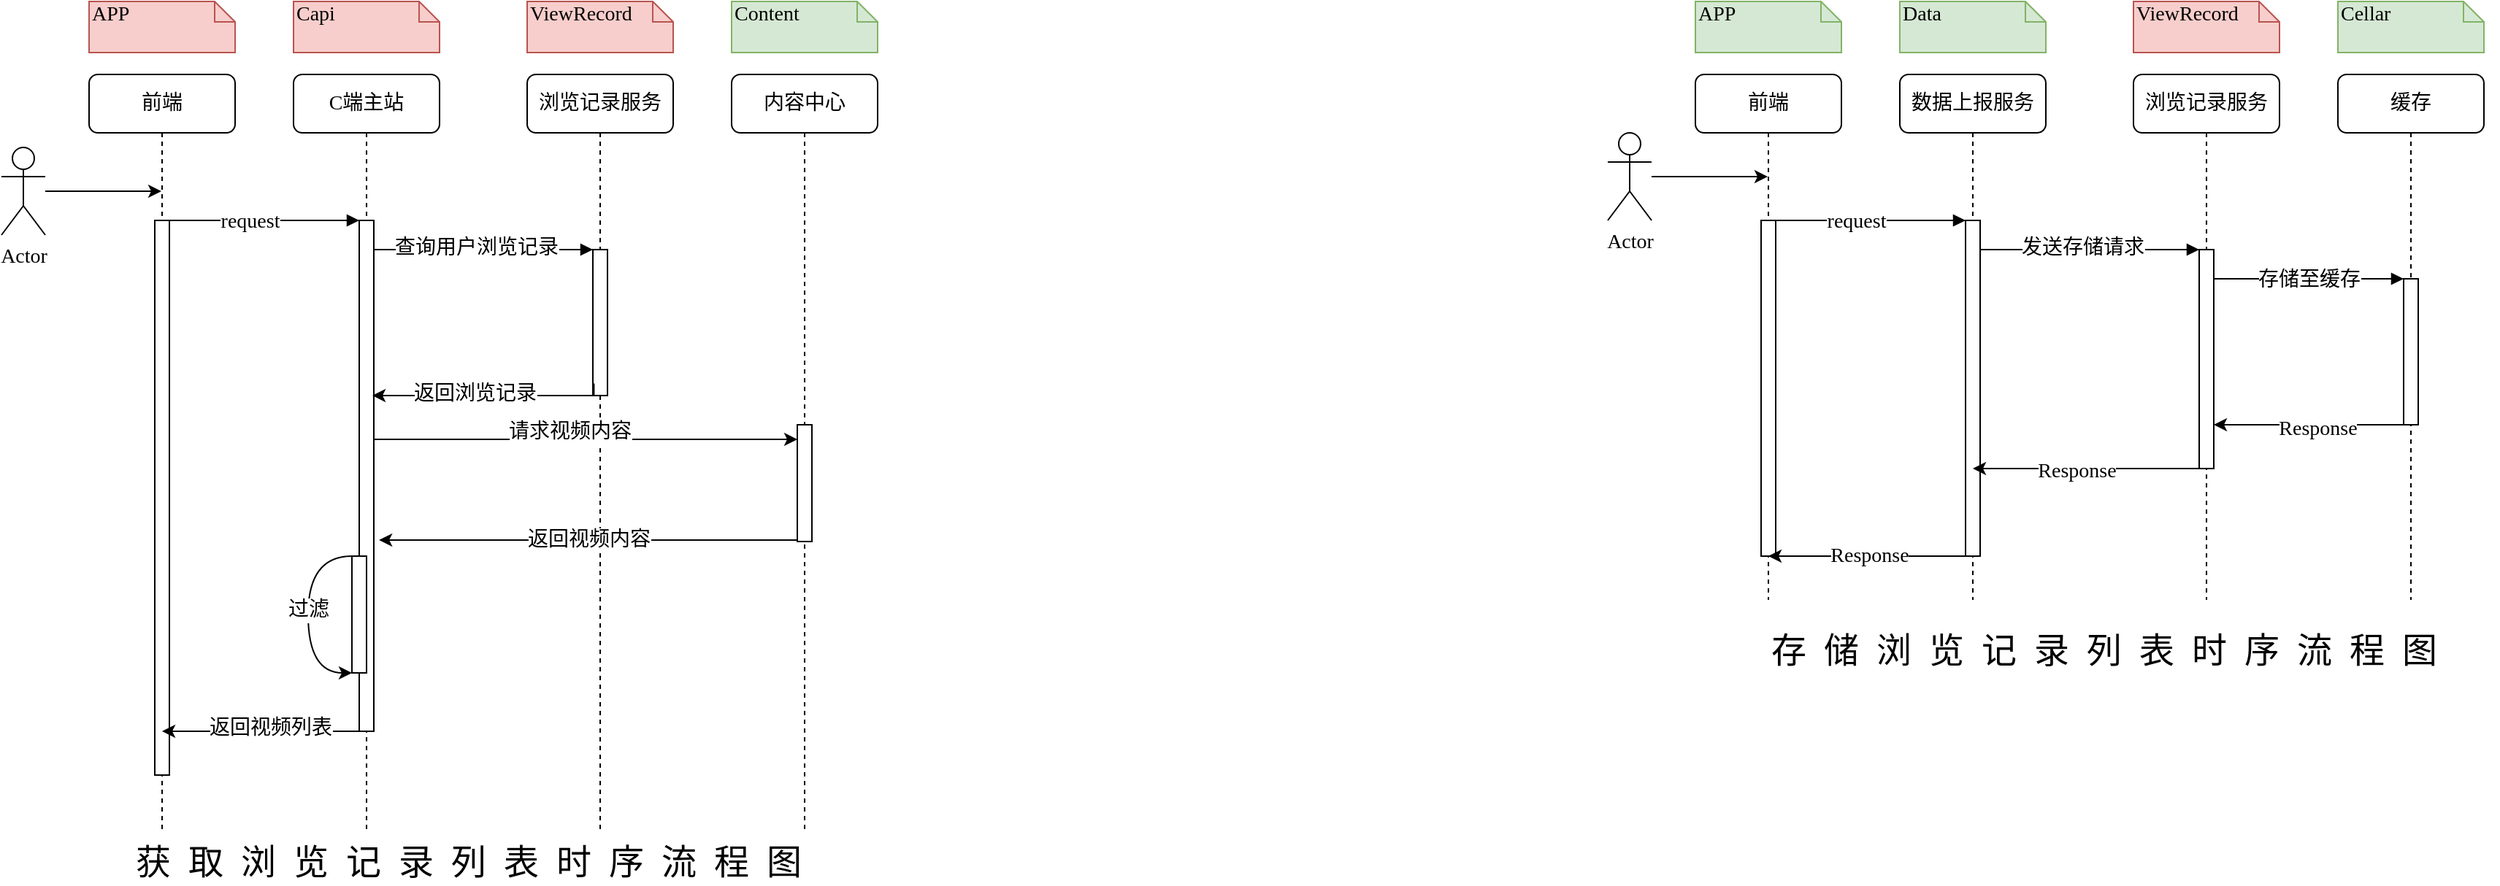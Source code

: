 <mxfile version="24.6.4" type="github">
  <diagram name="Page-1" id="13e1069c-82ec-6db2-03f1-153e76fe0fe0">
    <mxGraphModel dx="1560" dy="993" grid="1" gridSize="10" guides="1" tooltips="1" connect="1" arrows="1" fold="1" page="1" pageScale="1" pageWidth="1100" pageHeight="850" background="none" math="0" shadow="0">
      <root>
        <mxCell id="0" />
        <mxCell id="1" parent="0" />
        <mxCell id="7baba1c4bc27f4b0-2" value="C端主站" style="shape=umlLifeline;perimeter=lifelinePerimeter;whiteSpace=wrap;html=1;container=1;collapsible=0;recursiveResize=0;outlineConnect=0;rounded=1;shadow=0;comic=0;labelBackgroundColor=none;strokeWidth=1;fontFamily=Times New Roman;fontSize=14;align=center;" parent="1" vertex="1">
          <mxGeometry x="250" y="160" width="100" height="520" as="geometry" />
        </mxCell>
        <mxCell id="7baba1c4bc27f4b0-10" value="" style="html=1;points=[];perimeter=orthogonalPerimeter;rounded=0;shadow=0;comic=0;labelBackgroundColor=none;strokeWidth=1;fontFamily=Times New Roman;fontSize=14;align=center;" parent="7baba1c4bc27f4b0-2" vertex="1">
          <mxGeometry x="45" y="100" width="10" height="350" as="geometry" />
        </mxCell>
        <mxCell id="ckciVchae2wgMNy-nu8Z-65" style="edgeStyle=orthogonalEdgeStyle;shape=connector;rounded=0;orthogonalLoop=1;jettySize=auto;html=1;strokeColor=default;align=center;verticalAlign=middle;fontFamily=Times New Roman;fontSize=14;fontColor=default;labelBackgroundColor=default;endArrow=classic;curved=1;exitX=0;exitY=0;exitDx=0;exitDy=0;entryX=0;entryY=1;entryDx=0;entryDy=0;" edge="1" parent="7baba1c4bc27f4b0-2" source="ckciVchae2wgMNy-nu8Z-64" target="ckciVchae2wgMNy-nu8Z-64">
          <mxGeometry relative="1" as="geometry">
            <mxPoint x="-10" y="360" as="targetPoint" />
            <Array as="points">
              <mxPoint x="10" y="330" />
              <mxPoint x="10" y="410" />
            </Array>
          </mxGeometry>
        </mxCell>
        <mxCell id="ckciVchae2wgMNy-nu8Z-66" value="过滤" style="edgeLabel;html=1;align=center;verticalAlign=middle;resizable=0;points=[];fontFamily=Times New Roman;fontSize=14;fontColor=default;labelBackgroundColor=default;" vertex="1" connectable="0" parent="ckciVchae2wgMNy-nu8Z-65">
          <mxGeometry x="-0.052" relative="1" as="geometry">
            <mxPoint as="offset" />
          </mxGeometry>
        </mxCell>
        <mxCell id="ckciVchae2wgMNy-nu8Z-64" value="" style="rounded=0;whiteSpace=wrap;html=1;fontFamily=Times New Roman;fontSize=14;fontColor=default;labelBackgroundColor=default;" vertex="1" parent="7baba1c4bc27f4b0-2">
          <mxGeometry x="40" y="330" width="10" height="80" as="geometry" />
        </mxCell>
        <mxCell id="7baba1c4bc27f4b0-3" value="浏览记录服务" style="shape=umlLifeline;perimeter=lifelinePerimeter;whiteSpace=wrap;html=1;container=1;collapsible=0;recursiveResize=0;outlineConnect=0;rounded=1;shadow=0;comic=0;labelBackgroundColor=none;strokeWidth=1;fontFamily=Times New Roman;fontSize=14;align=center;" parent="1" vertex="1">
          <mxGeometry x="410" y="160" width="100" height="520" as="geometry" />
        </mxCell>
        <mxCell id="7baba1c4bc27f4b0-13" value="" style="html=1;points=[];perimeter=orthogonalPerimeter;rounded=0;shadow=0;comic=0;labelBackgroundColor=none;strokeWidth=1;fontFamily=Times New Roman;fontSize=14;align=center;" parent="7baba1c4bc27f4b0-3" vertex="1">
          <mxGeometry x="45" y="120" width="10" height="100" as="geometry" />
        </mxCell>
        <mxCell id="7baba1c4bc27f4b0-4" value="内容中心" style="shape=umlLifeline;perimeter=lifelinePerimeter;whiteSpace=wrap;html=1;container=1;collapsible=0;recursiveResize=0;outlineConnect=0;rounded=1;shadow=0;comic=0;labelBackgroundColor=none;strokeWidth=1;fontFamily=Times New Roman;fontSize=14;align=center;" parent="1" vertex="1">
          <mxGeometry x="550" y="160" width="100" height="520" as="geometry" />
        </mxCell>
        <mxCell id="ckciVchae2wgMNy-nu8Z-61" style="shape=connector;rounded=0;orthogonalLoop=1;jettySize=auto;html=1;entryX=1.358;entryY=0.786;entryDx=0;entryDy=0;entryPerimeter=0;strokeColor=default;align=center;verticalAlign=middle;fontFamily=Times New Roman;fontSize=14;fontColor=default;labelBackgroundColor=default;endArrow=classic;" edge="1" parent="7baba1c4bc27f4b0-4">
          <mxGeometry relative="1" as="geometry">
            <mxPoint x="45" y="318.95" as="sourcePoint" />
            <mxPoint x="-241.42" y="318.95" as="targetPoint" />
          </mxGeometry>
        </mxCell>
        <mxCell id="ckciVchae2wgMNy-nu8Z-62" value="返回视频内容" style="edgeLabel;html=1;align=center;verticalAlign=middle;resizable=0;points=[];fontFamily=Times New Roman;fontSize=14;fontColor=default;labelBackgroundColor=default;" vertex="1" connectable="0" parent="ckciVchae2wgMNy-nu8Z-61">
          <mxGeometry x="0.0" relative="1" as="geometry">
            <mxPoint as="offset" />
          </mxGeometry>
        </mxCell>
        <mxCell id="7baba1c4bc27f4b0-8" value="前端" style="shape=umlLifeline;perimeter=lifelinePerimeter;whiteSpace=wrap;html=1;container=1;collapsible=0;recursiveResize=0;outlineConnect=0;rounded=1;shadow=0;comic=0;labelBackgroundColor=none;strokeWidth=1;fontFamily=Times New Roman;fontSize=14;align=center;" parent="1" vertex="1">
          <mxGeometry x="110" y="160" width="100" height="520" as="geometry" />
        </mxCell>
        <mxCell id="7baba1c4bc27f4b0-9" value="" style="html=1;points=[];perimeter=orthogonalPerimeter;rounded=0;shadow=0;comic=0;labelBackgroundColor=none;strokeWidth=1;fontFamily=Times New Roman;fontSize=14;align=center;" parent="7baba1c4bc27f4b0-8" vertex="1">
          <mxGeometry x="45" y="100" width="10" height="380" as="geometry" />
        </mxCell>
        <mxCell id="7baba1c4bc27f4b0-16" value="" style="html=1;points=[];perimeter=orthogonalPerimeter;rounded=0;shadow=0;comic=0;labelBackgroundColor=none;strokeWidth=1;fontFamily=Times New Roman;fontSize=14;align=center;" parent="1" vertex="1">
          <mxGeometry x="595" y="400" width="10" height="80" as="geometry" />
        </mxCell>
        <mxCell id="7baba1c4bc27f4b0-11" value="" style="html=1;verticalAlign=bottom;endArrow=block;entryX=0;entryY=0;labelBackgroundColor=none;fontFamily=Times New Roman;fontSize=14;edgeStyle=elbowEdgeStyle;elbow=vertical;" parent="1" source="7baba1c4bc27f4b0-9" target="7baba1c4bc27f4b0-10" edge="1">
          <mxGeometry relative="1" as="geometry">
            <mxPoint x="230" y="270" as="sourcePoint" />
          </mxGeometry>
        </mxCell>
        <mxCell id="ckciVchae2wgMNy-nu8Z-6" value="request" style="edgeLabel;html=1;align=center;verticalAlign=middle;resizable=0;points=[];fontFamily=Times New Roman;fontSize=14;" vertex="1" connectable="0" parent="7baba1c4bc27f4b0-11">
          <mxGeometry x="-0.154" y="-1" relative="1" as="geometry">
            <mxPoint as="offset" />
          </mxGeometry>
        </mxCell>
        <mxCell id="7baba1c4bc27f4b0-14" value="" style="html=1;verticalAlign=bottom;endArrow=block;entryX=0;entryY=0;labelBackgroundColor=none;fontFamily=Times New Roman;fontSize=14;edgeStyle=elbowEdgeStyle;elbow=vertical;" parent="1" source="7baba1c4bc27f4b0-10" target="7baba1c4bc27f4b0-13" edge="1">
          <mxGeometry relative="1" as="geometry">
            <mxPoint x="380" y="280" as="sourcePoint" />
          </mxGeometry>
        </mxCell>
        <mxCell id="ckciVchae2wgMNy-nu8Z-4" value="查询用户浏览记录" style="edgeLabel;html=1;align=center;verticalAlign=middle;resizable=0;points=[];fontFamily=Times New Roman;fontSize=14;" vertex="1" connectable="0" parent="7baba1c4bc27f4b0-14">
          <mxGeometry x="-0.068" y="1" relative="1" as="geometry">
            <mxPoint as="offset" />
          </mxGeometry>
        </mxCell>
        <mxCell id="7baba1c4bc27f4b0-40" value="APP" style="shape=note;whiteSpace=wrap;html=1;size=14;verticalAlign=top;align=left;spacingTop=-6;rounded=0;shadow=0;comic=0;labelBackgroundColor=none;strokeWidth=1;fontFamily=Times New Roman;fontSize=14;fillColor=#f8cecc;strokeColor=#b85450;" parent="1" vertex="1">
          <mxGeometry x="110" y="110" width="100" height="35" as="geometry" />
        </mxCell>
        <mxCell id="7baba1c4bc27f4b0-41" value="Capi" style="shape=note;whiteSpace=wrap;html=1;size=14;verticalAlign=top;align=left;spacingTop=-6;rounded=0;shadow=0;comic=0;labelBackgroundColor=none;strokeWidth=1;fontFamily=Times New Roman;fontSize=14;fillColor=#f8cecc;strokeColor=#b85450;" parent="1" vertex="1">
          <mxGeometry x="250" y="110" width="100" height="35" as="geometry" />
        </mxCell>
        <mxCell id="7baba1c4bc27f4b0-42" value="ViewRecord" style="shape=note;whiteSpace=wrap;html=1;size=14;verticalAlign=top;align=left;spacingTop=-6;rounded=0;shadow=0;comic=0;labelBackgroundColor=none;strokeWidth=1;fontFamily=Times New Roman;fontSize=14;fillColor=#f8cecc;strokeColor=#b85450;" parent="1" vertex="1">
          <mxGeometry x="410" y="110" width="100" height="35" as="geometry" />
        </mxCell>
        <mxCell id="7baba1c4bc27f4b0-43" value="Content" style="shape=note;whiteSpace=wrap;html=1;size=14;verticalAlign=top;align=left;spacingTop=-6;rounded=0;shadow=0;comic=0;labelBackgroundColor=none;strokeWidth=1;fontFamily=Times New Roman;fontSize=14;fillColor=#d5e8d4;strokeColor=#82b366;" parent="1" vertex="1">
          <mxGeometry x="550" y="110" width="100" height="35" as="geometry" />
        </mxCell>
        <mxCell id="ckciVchae2wgMNy-nu8Z-69" style="edgeStyle=none;shape=connector;rounded=0;orthogonalLoop=1;jettySize=auto;html=1;strokeColor=default;align=center;verticalAlign=middle;fontFamily=Times New Roman;fontSize=14;fontColor=default;labelBackgroundColor=default;endArrow=classic;" edge="1" parent="1" source="ckciVchae2wgMNy-nu8Z-1" target="7baba1c4bc27f4b0-8">
          <mxGeometry relative="1" as="geometry" />
        </mxCell>
        <mxCell id="ckciVchae2wgMNy-nu8Z-1" value="Actor" style="shape=umlActor;verticalLabelPosition=bottom;verticalAlign=top;html=1;fontFamily=Times New Roman;fontSize=14;" vertex="1" parent="1">
          <mxGeometry x="50" y="210" width="30" height="60" as="geometry" />
        </mxCell>
        <mxCell id="ckciVchae2wgMNy-nu8Z-2" style="edgeStyle=orthogonalEdgeStyle;rounded=0;orthogonalLoop=1;jettySize=auto;html=1;exitX=0.071;exitY=0.918;exitDx=0;exitDy=0;exitPerimeter=0;fontFamily=Times New Roman;fontSize=14;" edge="1" parent="1" source="7baba1c4bc27f4b0-13">
          <mxGeometry relative="1" as="geometry">
            <mxPoint x="304" y="380" as="targetPoint" />
            <Array as="points">
              <mxPoint x="456" y="380" />
            </Array>
          </mxGeometry>
        </mxCell>
        <mxCell id="ckciVchae2wgMNy-nu8Z-3" value="返回浏览记录" style="edgeLabel;html=1;align=center;verticalAlign=middle;resizable=0;points=[];fontFamily=Times New Roman;fontSize=14;" vertex="1" connectable="0" parent="ckciVchae2wgMNy-nu8Z-2">
          <mxGeometry x="0.134" y="-1" relative="1" as="geometry">
            <mxPoint as="offset" />
          </mxGeometry>
        </mxCell>
        <mxCell id="ckciVchae2wgMNy-nu8Z-7" value="数据上报服务" style="shape=umlLifeline;perimeter=lifelinePerimeter;whiteSpace=wrap;html=1;container=1;collapsible=0;recursiveResize=0;outlineConnect=0;rounded=1;shadow=0;comic=0;labelBackgroundColor=none;strokeWidth=1;fontFamily=Times New Roman;fontSize=14;align=center;" vertex="1" parent="1">
          <mxGeometry x="1350" y="160" width="100" height="360" as="geometry" />
        </mxCell>
        <mxCell id="ckciVchae2wgMNy-nu8Z-8" value="" style="html=1;points=[];perimeter=orthogonalPerimeter;rounded=0;shadow=0;comic=0;labelBackgroundColor=none;strokeWidth=1;fontFamily=Times New Roman;fontSize=14;align=center;" vertex="1" parent="ckciVchae2wgMNy-nu8Z-7">
          <mxGeometry x="45" y="100" width="10" height="230" as="geometry" />
        </mxCell>
        <mxCell id="ckciVchae2wgMNy-nu8Z-9" value="浏览记录服务" style="shape=umlLifeline;perimeter=lifelinePerimeter;whiteSpace=wrap;html=1;container=1;collapsible=0;recursiveResize=0;outlineConnect=0;rounded=1;shadow=0;comic=0;labelBackgroundColor=none;strokeWidth=1;fontFamily=Times New Roman;fontSize=14;align=center;" vertex="1" parent="1">
          <mxGeometry x="1510" y="160" width="100" height="360" as="geometry" />
        </mxCell>
        <mxCell id="ckciVchae2wgMNy-nu8Z-10" value="" style="html=1;points=[];perimeter=orthogonalPerimeter;rounded=0;shadow=0;comic=0;labelBackgroundColor=none;strokeWidth=1;fontFamily=Times New Roman;fontSize=14;align=center;" vertex="1" parent="ckciVchae2wgMNy-nu8Z-9">
          <mxGeometry x="45" y="120" width="10" height="150" as="geometry" />
        </mxCell>
        <mxCell id="ckciVchae2wgMNy-nu8Z-11" value="缓存" style="shape=umlLifeline;perimeter=lifelinePerimeter;whiteSpace=wrap;html=1;container=1;collapsible=0;recursiveResize=0;outlineConnect=0;rounded=1;shadow=0;comic=0;labelBackgroundColor=none;strokeWidth=1;fontFamily=Times New Roman;fontSize=14;align=center;" vertex="1" parent="1">
          <mxGeometry x="1650" y="160" width="100" height="360" as="geometry" />
        </mxCell>
        <mxCell id="ckciVchae2wgMNy-nu8Z-15" value="前端" style="shape=umlLifeline;perimeter=lifelinePerimeter;whiteSpace=wrap;html=1;container=1;collapsible=0;recursiveResize=0;outlineConnect=0;rounded=1;shadow=0;comic=0;labelBackgroundColor=none;strokeWidth=1;fontFamily=Times New Roman;fontSize=14;align=center;" vertex="1" parent="1">
          <mxGeometry x="1210" y="160" width="100" height="360" as="geometry" />
        </mxCell>
        <mxCell id="ckciVchae2wgMNy-nu8Z-16" value="" style="html=1;points=[];perimeter=orthogonalPerimeter;rounded=0;shadow=0;comic=0;labelBackgroundColor=none;strokeWidth=1;fontFamily=Times New Roman;fontSize=14;align=center;" vertex="1" parent="ckciVchae2wgMNy-nu8Z-15">
          <mxGeometry x="45" y="100" width="10" height="230" as="geometry" />
        </mxCell>
        <mxCell id="ckciVchae2wgMNy-nu8Z-17" value="" style="html=1;points=[];perimeter=orthogonalPerimeter;rounded=0;shadow=0;comic=0;labelBackgroundColor=none;strokeWidth=1;fontFamily=Times New Roman;fontSize=14;align=center;" vertex="1" parent="1">
          <mxGeometry x="1695" y="300" width="10" height="100" as="geometry" />
        </mxCell>
        <mxCell id="ckciVchae2wgMNy-nu8Z-18" value="" style="html=1;verticalAlign=bottom;endArrow=block;labelBackgroundColor=none;fontFamily=Times New Roman;fontSize=14;edgeStyle=elbowEdgeStyle;elbow=vertical;" edge="1" parent="1" source="ckciVchae2wgMNy-nu8Z-10" target="ckciVchae2wgMNy-nu8Z-17">
          <mxGeometry relative="1" as="geometry">
            <mxPoint x="1620" y="300" as="sourcePoint" />
            <Array as="points">
              <mxPoint x="1570" y="300" />
            </Array>
          </mxGeometry>
        </mxCell>
        <mxCell id="ckciVchae2wgMNy-nu8Z-49" value="存储至缓存" style="edgeLabel;html=1;align=center;verticalAlign=middle;resizable=0;points=[];fontFamily=Times New Roman;fontSize=14;" vertex="1" connectable="0" parent="ckciVchae2wgMNy-nu8Z-18">
          <mxGeometry x="0.002" y="-1" relative="1" as="geometry">
            <mxPoint as="offset" />
          </mxGeometry>
        </mxCell>
        <mxCell id="ckciVchae2wgMNy-nu8Z-30" value="" style="html=1;verticalAlign=bottom;endArrow=block;entryX=0;entryY=0;labelBackgroundColor=none;fontFamily=Times New Roman;fontSize=14;edgeStyle=elbowEdgeStyle;elbow=vertical;" edge="1" parent="1" source="ckciVchae2wgMNy-nu8Z-16" target="ckciVchae2wgMNy-nu8Z-8">
          <mxGeometry relative="1" as="geometry">
            <mxPoint x="1330" y="270" as="sourcePoint" />
          </mxGeometry>
        </mxCell>
        <mxCell id="ckciVchae2wgMNy-nu8Z-31" value="request" style="edgeLabel;html=1;align=center;verticalAlign=middle;resizable=0;points=[];fontFamily=Times New Roman;fontSize=14;" vertex="1" connectable="0" parent="ckciVchae2wgMNy-nu8Z-30">
          <mxGeometry x="-0.154" y="-1" relative="1" as="geometry">
            <mxPoint as="offset" />
          </mxGeometry>
        </mxCell>
        <mxCell id="ckciVchae2wgMNy-nu8Z-32" value="" style="html=1;verticalAlign=bottom;endArrow=block;entryX=0;entryY=0;labelBackgroundColor=none;fontFamily=Times New Roman;fontSize=14;edgeStyle=elbowEdgeStyle;elbow=vertical;" edge="1" parent="1" source="ckciVchae2wgMNy-nu8Z-8" target="ckciVchae2wgMNy-nu8Z-10">
          <mxGeometry relative="1" as="geometry">
            <mxPoint x="1480" y="280" as="sourcePoint" />
          </mxGeometry>
        </mxCell>
        <mxCell id="ckciVchae2wgMNy-nu8Z-33" value="发送存储请求" style="edgeLabel;html=1;align=center;verticalAlign=middle;resizable=0;points=[];fontFamily=Times New Roman;fontSize=14;" vertex="1" connectable="0" parent="ckciVchae2wgMNy-nu8Z-32">
          <mxGeometry x="-0.068" y="1" relative="1" as="geometry">
            <mxPoint as="offset" />
          </mxGeometry>
        </mxCell>
        <mxCell id="ckciVchae2wgMNy-nu8Z-39" value="APP" style="shape=note;whiteSpace=wrap;html=1;size=14;verticalAlign=top;align=left;spacingTop=-6;rounded=0;shadow=0;comic=0;labelBackgroundColor=none;strokeWidth=1;fontFamily=Times New Roman;fontSize=14;fillColor=#d5e8d4;strokeColor=#82b366;" vertex="1" parent="1">
          <mxGeometry x="1210" y="110" width="100" height="35" as="geometry" />
        </mxCell>
        <mxCell id="ckciVchae2wgMNy-nu8Z-40" value="Data" style="shape=note;whiteSpace=wrap;html=1;size=14;verticalAlign=top;align=left;spacingTop=-6;rounded=0;shadow=0;comic=0;labelBackgroundColor=none;strokeWidth=1;fontFamily=Times New Roman;fontSize=14;fillColor=#d5e8d4;strokeColor=#82b366;" vertex="1" parent="1">
          <mxGeometry x="1350" y="110" width="100" height="35" as="geometry" />
        </mxCell>
        <mxCell id="ckciVchae2wgMNy-nu8Z-41" value="ViewRecord" style="shape=note;whiteSpace=wrap;html=1;size=14;verticalAlign=top;align=left;spacingTop=-6;rounded=0;shadow=0;comic=0;labelBackgroundColor=none;strokeWidth=1;fontFamily=Times New Roman;fontSize=14;fillColor=#f8cecc;strokeColor=#b85450;" vertex="1" parent="1">
          <mxGeometry x="1510" y="110" width="100" height="35" as="geometry" />
        </mxCell>
        <mxCell id="ckciVchae2wgMNy-nu8Z-42" value="Cellar" style="shape=note;whiteSpace=wrap;html=1;size=14;verticalAlign=top;align=left;spacingTop=-6;rounded=0;shadow=0;comic=0;labelBackgroundColor=none;strokeWidth=1;fontFamily=Times New Roman;fontSize=14;fillColor=#d5e8d4;strokeColor=#82b366;" vertex="1" parent="1">
          <mxGeometry x="1650" y="110" width="100" height="35" as="geometry" />
        </mxCell>
        <mxCell id="ckciVchae2wgMNy-nu8Z-57" style="rounded=0;orthogonalLoop=1;jettySize=auto;html=1;fontFamily=Times New Roman;fontSize=14;" edge="1" parent="1" source="ckciVchae2wgMNy-nu8Z-46" target="ckciVchae2wgMNy-nu8Z-15">
          <mxGeometry relative="1" as="geometry" />
        </mxCell>
        <mxCell id="ckciVchae2wgMNy-nu8Z-46" value="Actor" style="shape=umlActor;verticalLabelPosition=bottom;verticalAlign=top;html=1;fontFamily=Times New Roman;fontSize=14;" vertex="1" parent="1">
          <mxGeometry x="1150" y="200" width="30" height="60" as="geometry" />
        </mxCell>
        <mxCell id="ckciVchae2wgMNy-nu8Z-50" style="edgeStyle=orthogonalEdgeStyle;rounded=0;orthogonalLoop=1;jettySize=auto;html=1;fontFamily=Times New Roman;fontSize=14;" edge="1" parent="1" source="ckciVchae2wgMNy-nu8Z-17">
          <mxGeometry relative="1" as="geometry">
            <mxPoint x="1565" y="400" as="targetPoint" />
            <Array as="points">
              <mxPoint x="1565" y="400" />
            </Array>
          </mxGeometry>
        </mxCell>
        <mxCell id="ckciVchae2wgMNy-nu8Z-53" value="Response" style="edgeLabel;html=1;align=center;verticalAlign=middle;resizable=0;points=[];fontFamily=Times New Roman;fontSize=14;" vertex="1" connectable="0" parent="ckciVchae2wgMNy-nu8Z-50">
          <mxGeometry x="-0.084" y="3" relative="1" as="geometry">
            <mxPoint as="offset" />
          </mxGeometry>
        </mxCell>
        <mxCell id="ckciVchae2wgMNy-nu8Z-51" style="edgeStyle=orthogonalEdgeStyle;rounded=0;orthogonalLoop=1;jettySize=auto;html=1;fontFamily=Times New Roman;fontSize=14;" edge="1" parent="1" source="ckciVchae2wgMNy-nu8Z-10" target="ckciVchae2wgMNy-nu8Z-7">
          <mxGeometry relative="1" as="geometry">
            <Array as="points">
              <mxPoint x="1460" y="430" />
              <mxPoint x="1460" y="430" />
            </Array>
          </mxGeometry>
        </mxCell>
        <mxCell id="ckciVchae2wgMNy-nu8Z-54" value="Response" style="edgeLabel;html=1;align=center;verticalAlign=middle;resizable=0;points=[];fontFamily=Times New Roman;fontSize=14;" vertex="1" connectable="0" parent="ckciVchae2wgMNy-nu8Z-51">
          <mxGeometry x="0.091" y="2" relative="1" as="geometry">
            <mxPoint as="offset" />
          </mxGeometry>
        </mxCell>
        <mxCell id="ckciVchae2wgMNy-nu8Z-52" style="edgeStyle=orthogonalEdgeStyle;rounded=0;orthogonalLoop=1;jettySize=auto;html=1;fontFamily=Times New Roman;fontSize=14;" edge="1" parent="1" source="ckciVchae2wgMNy-nu8Z-8" target="ckciVchae2wgMNy-nu8Z-15">
          <mxGeometry relative="1" as="geometry">
            <Array as="points">
              <mxPoint x="1320" y="490" />
              <mxPoint x="1320" y="490" />
            </Array>
          </mxGeometry>
        </mxCell>
        <mxCell id="ckciVchae2wgMNy-nu8Z-55" value="Response" style="edgeLabel;html=1;align=center;verticalAlign=middle;resizable=0;points=[];fontFamily=Times New Roman;fontSize=14;" vertex="1" connectable="0" parent="ckciVchae2wgMNy-nu8Z-52">
          <mxGeometry x="-0.012" relative="1" as="geometry">
            <mxPoint as="offset" />
          </mxGeometry>
        </mxCell>
        <mxCell id="ckciVchae2wgMNy-nu8Z-59" style="edgeStyle=orthogonalEdgeStyle;rounded=0;orthogonalLoop=1;jettySize=auto;html=1;fontFamily=Times New Roman;fontSize=14;" edge="1" parent="1" source="7baba1c4bc27f4b0-10" target="7baba1c4bc27f4b0-16">
          <mxGeometry relative="1" as="geometry">
            <Array as="points">
              <mxPoint x="380" y="410" />
              <mxPoint x="380" y="410" />
            </Array>
          </mxGeometry>
        </mxCell>
        <mxCell id="ckciVchae2wgMNy-nu8Z-60" value="请求视频内容" style="edgeLabel;html=1;align=center;verticalAlign=middle;resizable=0;points=[];fontFamily=Times New Roman;fontSize=14;" vertex="1" connectable="0" parent="ckciVchae2wgMNy-nu8Z-59">
          <mxGeometry x="-0.079" y="5" relative="1" as="geometry">
            <mxPoint as="offset" />
          </mxGeometry>
        </mxCell>
        <mxCell id="ckciVchae2wgMNy-nu8Z-67" style="edgeStyle=none;shape=connector;rounded=0;orthogonalLoop=1;jettySize=auto;html=1;strokeColor=default;align=center;verticalAlign=middle;fontFamily=Times New Roman;fontSize=14;fontColor=default;labelBackgroundColor=default;endArrow=classic;" edge="1" parent="1" source="7baba1c4bc27f4b0-10" target="7baba1c4bc27f4b0-8">
          <mxGeometry relative="1" as="geometry">
            <Array as="points">
              <mxPoint x="220" y="610" />
            </Array>
          </mxGeometry>
        </mxCell>
        <mxCell id="ckciVchae2wgMNy-nu8Z-68" value="返回视频列表" style="edgeLabel;html=1;align=center;verticalAlign=middle;resizable=0;points=[];fontFamily=Times New Roman;fontSize=14;fontColor=default;labelBackgroundColor=default;" vertex="1" connectable="0" parent="ckciVchae2wgMNy-nu8Z-67">
          <mxGeometry x="-0.091" y="-2" relative="1" as="geometry">
            <mxPoint as="offset" />
          </mxGeometry>
        </mxCell>
        <mxCell id="ckciVchae2wgMNy-nu8Z-71" value="&lt;font style=&quot;font-size: 24px;&quot; face=&quot;Times New Roman&quot;&gt;获&amp;nbsp; 取&amp;nbsp; 浏&amp;nbsp; 览&amp;nbsp; 记&amp;nbsp; 录&amp;nbsp; 列&amp;nbsp; 表&amp;nbsp; 时&amp;nbsp; 序&amp;nbsp; 流&amp;nbsp; 程&amp;nbsp; 图&lt;/font&gt;" style="text;html=1;align=center;verticalAlign=middle;whiteSpace=wrap;rounded=0;fontFamily=Helvetica;fontSize=11;fontColor=default;labelBackgroundColor=default;" vertex="1" parent="1">
          <mxGeometry x="100" y="685" width="540" height="30" as="geometry" />
        </mxCell>
        <mxCell id="ckciVchae2wgMNy-nu8Z-72" value="&lt;font style=&quot;font-size: 24px;&quot; face=&quot;Times New Roman&quot;&gt;存&amp;nbsp; 储&amp;nbsp; 浏&amp;nbsp; 览&amp;nbsp; 记&amp;nbsp; 录&amp;nbsp; 列&amp;nbsp; 表&amp;nbsp; 时&amp;nbsp; 序&amp;nbsp; 流&amp;nbsp; 程&amp;nbsp; 图&lt;/font&gt;" style="text;html=1;align=center;verticalAlign=middle;whiteSpace=wrap;rounded=0;fontFamily=Helvetica;fontSize=11;fontColor=default;labelBackgroundColor=default;" vertex="1" parent="1">
          <mxGeometry x="1220" y="540" width="540" height="30" as="geometry" />
        </mxCell>
      </root>
    </mxGraphModel>
  </diagram>
</mxfile>
